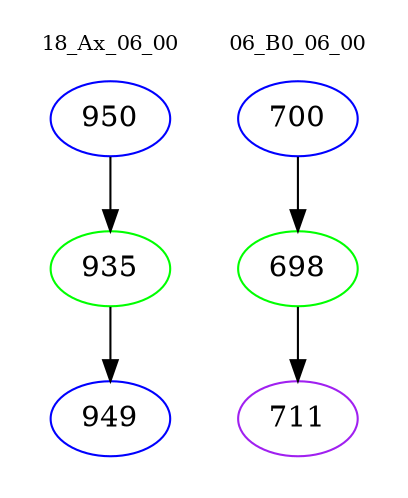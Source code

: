 digraph{
subgraph cluster_0 {
color = white
label = "18_Ax_06_00";
fontsize=10;
T0_950 [label="950", color="blue"]
T0_950 -> T0_935 [color="black"]
T0_935 [label="935", color="green"]
T0_935 -> T0_949 [color="black"]
T0_949 [label="949", color="blue"]
}
subgraph cluster_1 {
color = white
label = "06_B0_06_00";
fontsize=10;
T1_700 [label="700", color="blue"]
T1_700 -> T1_698 [color="black"]
T1_698 [label="698", color="green"]
T1_698 -> T1_711 [color="black"]
T1_711 [label="711", color="purple"]
}
}
